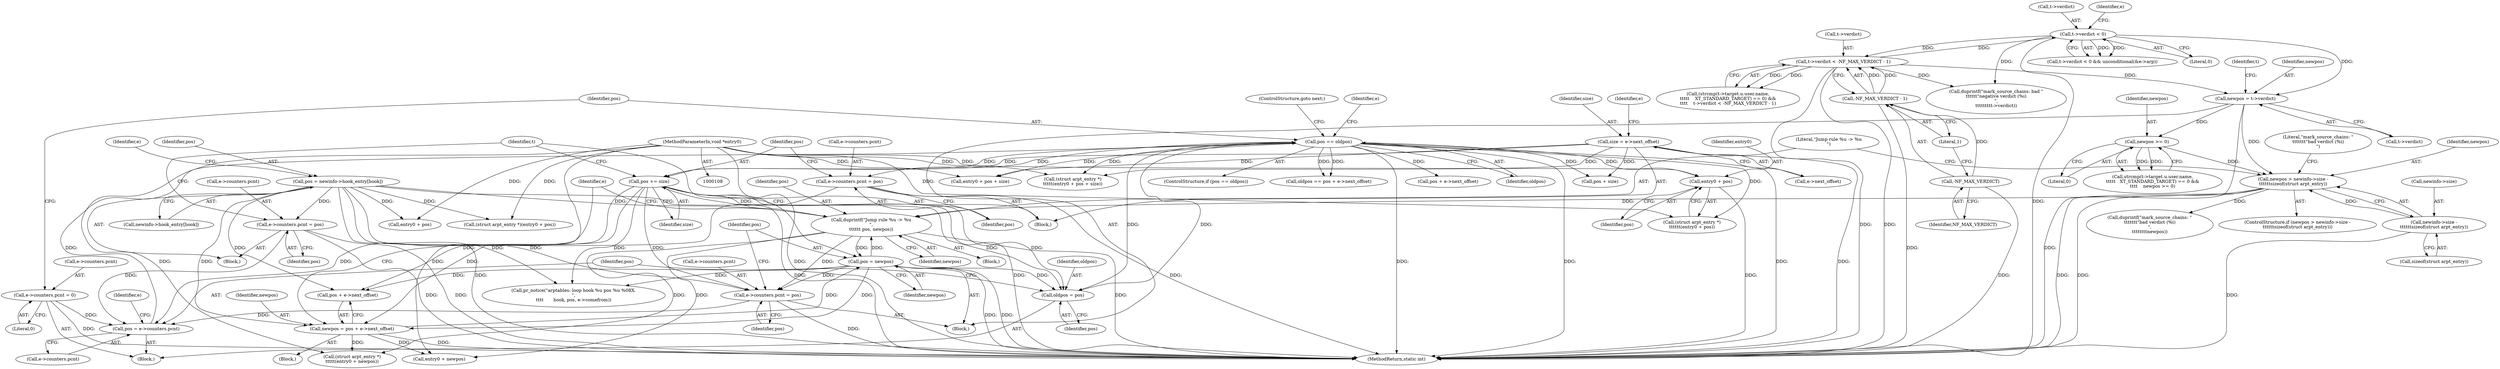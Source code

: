 digraph "0_linux_54d83fc74aa9ec72794373cb47432c5f7fb1a309_1@pointer" {
"1000307" [label="(Call,entry0 + pos)"];
"1000111" [label="(MethodParameterIn,void *entry0)"];
"1000299" [label="(Call,pos == oldpos)"];
"1000284" [label="(Call,pos = e->counters.pcnt)"];
"1000291" [label="(Call,e->counters.pcnt = 0)"];
"1000403" [label="(Call,e->counters.pcnt = pos)"];
"1000383" [label="(Call,duprintf(\"Jump rule %u -> %u\n\",\n\t\t\t\t\t\t pos, newpos))"];
"1000338" [label="(Call,pos += size)"];
"1000317" [label="(Call,size = e->next_offset)"];
"1000410" [label="(Call,pos = newpos)"];
"1000389" [label="(Call,newpos = pos + e->next_offset)"];
"1000125" [label="(Call,pos = newinfo->hook_entry[hook])"];
"1000369" [label="(Call,newpos > newinfo->size -\n\t\t\t\t\t\tsizeof(struct arpt_entry))"];
"1000364" [label="(Call,newpos >= 0)"];
"1000344" [label="(Call,newpos = t->verdict)"];
"1000227" [label="(Call,t->verdict < 0)"];
"1000256" [label="(Call,t->verdict < -NF_MAX_VERDICT - 1)"];
"1000260" [label="(Call,-NF_MAX_VERDICT - 1)"];
"1000261" [label="(Call,-NF_MAX_VERDICT)"];
"1000371" [label="(Call,newinfo->size -\n\t\t\t\t\t\tsizeof(struct arpt_entry))"];
"1000331" [label="(Call,e->counters.pcnt = pos)"];
"1000148" [label="(Call,e->counters.pcnt = pos)"];
"1000281" [label="(Call,oldpos = pos)"];
"1000412" [label="(Identifier,newpos)"];
"1000397" [label="(Identifier,e)"];
"1000228" [label="(Call,t->verdict)"];
"1000403" [label="(Call,e->counters.pcnt = pos)"];
"1000364" [label="(Call,newpos >= 0)"];
"1000260" [label="(Call,-NF_MAX_VERDICT - 1)"];
"1000298" [label="(ControlStructure,if (pos == oldpos))"];
"1000378" [label="(Call,duprintf(\"mark_source_chains: \"\n\t\t\t\t\t\t\t\"bad verdict (%i)\n\",\n\t\t\t\t\t\t\t\tnewpos))"];
"1000340" [label="(Identifier,size)"];
"1000326" [label="(Call,entry0 + pos + size)"];
"1000135" [label="(Call,(struct arpt_entry *)(entry0 + pos))"];
"1000307" [label="(Call,entry0 + pos)"];
"1000263" [label="(Literal,1)"];
"1000350" [label="(Call,strcmp(t->target.u.user.name,\n\t\t\t\t\t   XT_STANDARD_TARGET) == 0 &&\n\t\t\t\t    newpos >= 0)"];
"1000300" [label="(Identifier,pos)"];
"1000410" [label="(Call,pos = newpos)"];
"1000370" [label="(Identifier,newpos)"];
"1000319" [label="(Call,e->next_offset)"];
"1000226" [label="(Call,t->verdict < 0 && unconditional(&e->arp))"];
"1000134" [label="(Identifier,e)"];
"1000261" [label="(Call,-NF_MAX_VERDICT)"];
"1000282" [label="(Identifier,oldpos)"];
"1000125" [label="(Call,pos = newinfo->hook_entry[hook])"];
"1000368" [label="(ControlStructure,if (newpos > newinfo->size -\n\t\t\t\t\t\tsizeof(struct arpt_entry)))"];
"1000344" [label="(Call,newpos = t->verdict)"];
"1000291" [label="(Call,e->counters.pcnt = 0)"];
"1000148" [label="(Call,e->counters.pcnt = pos)"];
"1000285" [label="(Identifier,pos)"];
"1000238" [label="(Block,)"];
"1000384" [label="(Literal,\"Jump rule %u -> %u\n\")"];
"1000231" [label="(Literal,0)"];
"1000371" [label="(Call,newinfo->size -\n\t\t\t\t\t\tsizeof(struct arpt_entry))"];
"1000338" [label="(Call,pos += size)"];
"1000323" [label="(Identifier,e)"];
"1000365" [label="(Identifier,newpos)"];
"1000331" [label="(Call,e->counters.pcnt = pos)"];
"1000149" [label="(Call,e->counters.pcnt)"];
"1000286" [label="(Call,e->counters.pcnt)"];
"1000386" [label="(Identifier,newpos)"];
"1000379" [label="(Literal,\"mark_source_chains: \"\n\t\t\t\t\t\t\t\"bad verdict (%i)\n\")"];
"1000111" [label="(MethodParameterIn,void *entry0)"];
"1000310" [label="(Call,oldpos == pos + e->next_offset)"];
"1000400" [label="(Call,entry0 + newpos)"];
"1000388" [label="(Block,)"];
"1000375" [label="(Call,sizeof(struct arpt_entry))"];
"1000227" [label="(Call,t->verdict < 0)"];
"1000383" [label="(Call,duprintf(\"Jump rule %u -> %u\n\",\n\t\t\t\t\t\t pos, newpos))"];
"1000137" [label="(Call,entry0 + pos)"];
"1000317" [label="(Call,size = e->next_offset)"];
"1000367" [label="(Block,)"];
"1000159" [label="(Identifier,t)"];
"1000411" [label="(Identifier,pos)"];
"1000390" [label="(Identifier,newpos)"];
"1000265" [label="(Call,duprintf(\"mark_source_chains: bad \"\n\t\t\t\t\t\t\"negative verdict (%i)\n\",\n\t\t\t\t\t\t\t\tt->verdict))"];
"1000389" [label="(Call,newpos = pos + e->next_offset)"];
"1000127" [label="(Call,newinfo->hook_entry[hook])"];
"1000183" [label="(Call,pr_notice(\"arptables: loop hook %u pos %u %08X.\n\",\n\t\t\t\t       hook, pos, e->comefrom))"];
"1000283" [label="(Identifier,pos)"];
"1000409" [label="(Identifier,pos)"];
"1000328" [label="(Call,pos + size)"];
"1000256" [label="(Call,t->verdict < -NF_MAX_VERDICT - 1)"];
"1000357" [label="(Identifier,t)"];
"1000242" [label="(Call,(strcmp(t->target.u.user.name,\n\t\t\t\t\t    XT_STANDARD_TARGET) == 0) &&\n\t\t\t\t    t->verdict < -NF_MAX_VERDICT - 1)"];
"1000294" [label="(Identifier,e)"];
"1000235" [label="(Identifier,e)"];
"1000297" [label="(Literal,0)"];
"1000292" [label="(Call,e->counters.pcnt)"];
"1000345" [label="(Identifier,newpos)"];
"1000126" [label="(Identifier,pos)"];
"1000284" [label="(Call,pos = e->counters.pcnt)"];
"1000324" [label="(Call,(struct arpt_entry *)\n\t\t\t\t\t(entry0 + pos + size))"];
"1000262" [label="(Identifier,NF_MAX_VERDICT)"];
"1000339" [label="(Identifier,pos)"];
"1000154" [label="(Identifier,pos)"];
"1000273" [label="(Block,)"];
"1000342" [label="(Block,)"];
"1000312" [label="(Call,pos + e->next_offset)"];
"1000404" [label="(Call,e->counters.pcnt)"];
"1000369" [label="(Call,newpos > newinfo->size -\n\t\t\t\t\t\tsizeof(struct arpt_entry))"];
"1000366" [label="(Literal,0)"];
"1000302" [label="(ControlStructure,goto next;)"];
"1000305" [label="(Call,(struct arpt_entry *)\n\t\t\t\t\t\t(entry0 + pos))"];
"1000318" [label="(Identifier,size)"];
"1000419" [label="(MethodReturn,static int)"];
"1000304" [label="(Identifier,e)"];
"1000346" [label="(Call,t->verdict)"];
"1000257" [label="(Call,t->verdict)"];
"1000372" [label="(Call,newinfo->size)"];
"1000299" [label="(Call,pos == oldpos)"];
"1000398" [label="(Call,(struct arpt_entry *)\n\t\t\t\t\t(entry0 + newpos))"];
"1000281" [label="(Call,oldpos = pos)"];
"1000309" [label="(Identifier,pos)"];
"1000391" [label="(Call,pos + e->next_offset)"];
"1000301" [label="(Identifier,oldpos)"];
"1000385" [label="(Identifier,pos)"];
"1000123" [label="(Block,)"];
"1000337" [label="(Identifier,pos)"];
"1000332" [label="(Call,e->counters.pcnt)"];
"1000308" [label="(Identifier,entry0)"];
"1000307" -> "1000305"  [label="AST: "];
"1000307" -> "1000309"  [label="CFG: "];
"1000308" -> "1000307"  [label="AST: "];
"1000309" -> "1000307"  [label="AST: "];
"1000305" -> "1000307"  [label="CFG: "];
"1000307" -> "1000419"  [label="DDG: "];
"1000111" -> "1000307"  [label="DDG: "];
"1000299" -> "1000307"  [label="DDG: "];
"1000111" -> "1000108"  [label="AST: "];
"1000111" -> "1000419"  [label="DDG: "];
"1000111" -> "1000135"  [label="DDG: "];
"1000111" -> "1000137"  [label="DDG: "];
"1000111" -> "1000305"  [label="DDG: "];
"1000111" -> "1000324"  [label="DDG: "];
"1000111" -> "1000326"  [label="DDG: "];
"1000111" -> "1000398"  [label="DDG: "];
"1000111" -> "1000400"  [label="DDG: "];
"1000299" -> "1000298"  [label="AST: "];
"1000299" -> "1000301"  [label="CFG: "];
"1000300" -> "1000299"  [label="AST: "];
"1000301" -> "1000299"  [label="AST: "];
"1000302" -> "1000299"  [label="CFG: "];
"1000304" -> "1000299"  [label="CFG: "];
"1000299" -> "1000419"  [label="DDG: "];
"1000299" -> "1000419"  [label="DDG: "];
"1000299" -> "1000419"  [label="DDG: "];
"1000299" -> "1000281"  [label="DDG: "];
"1000284" -> "1000299"  [label="DDG: "];
"1000281" -> "1000299"  [label="DDG: "];
"1000299" -> "1000305"  [label="DDG: "];
"1000299" -> "1000310"  [label="DDG: "];
"1000299" -> "1000310"  [label="DDG: "];
"1000299" -> "1000312"  [label="DDG: "];
"1000299" -> "1000324"  [label="DDG: "];
"1000299" -> "1000326"  [label="DDG: "];
"1000299" -> "1000328"  [label="DDG: "];
"1000299" -> "1000331"  [label="DDG: "];
"1000299" -> "1000338"  [label="DDG: "];
"1000284" -> "1000273"  [label="AST: "];
"1000284" -> "1000286"  [label="CFG: "];
"1000285" -> "1000284"  [label="AST: "];
"1000286" -> "1000284"  [label="AST: "];
"1000294" -> "1000284"  [label="CFG: "];
"1000291" -> "1000284"  [label="DDG: "];
"1000403" -> "1000284"  [label="DDG: "];
"1000331" -> "1000284"  [label="DDG: "];
"1000148" -> "1000284"  [label="DDG: "];
"1000291" -> "1000273"  [label="AST: "];
"1000291" -> "1000297"  [label="CFG: "];
"1000292" -> "1000291"  [label="AST: "];
"1000297" -> "1000291"  [label="AST: "];
"1000300" -> "1000291"  [label="CFG: "];
"1000291" -> "1000419"  [label="DDG: "];
"1000403" -> "1000342"  [label="AST: "];
"1000403" -> "1000409"  [label="CFG: "];
"1000404" -> "1000403"  [label="AST: "];
"1000409" -> "1000403"  [label="AST: "];
"1000411" -> "1000403"  [label="CFG: "];
"1000403" -> "1000419"  [label="DDG: "];
"1000383" -> "1000403"  [label="DDG: "];
"1000338" -> "1000403"  [label="DDG: "];
"1000410" -> "1000403"  [label="DDG: "];
"1000125" -> "1000403"  [label="DDG: "];
"1000383" -> "1000367"  [label="AST: "];
"1000383" -> "1000386"  [label="CFG: "];
"1000384" -> "1000383"  [label="AST: "];
"1000385" -> "1000383"  [label="AST: "];
"1000386" -> "1000383"  [label="AST: "];
"1000397" -> "1000383"  [label="CFG: "];
"1000383" -> "1000419"  [label="DDG: "];
"1000338" -> "1000383"  [label="DDG: "];
"1000410" -> "1000383"  [label="DDG: "];
"1000125" -> "1000383"  [label="DDG: "];
"1000369" -> "1000383"  [label="DDG: "];
"1000383" -> "1000398"  [label="DDG: "];
"1000383" -> "1000400"  [label="DDG: "];
"1000383" -> "1000410"  [label="DDG: "];
"1000338" -> "1000238"  [label="AST: "];
"1000338" -> "1000340"  [label="CFG: "];
"1000339" -> "1000338"  [label="AST: "];
"1000340" -> "1000338"  [label="AST: "];
"1000159" -> "1000338"  [label="CFG: "];
"1000338" -> "1000419"  [label="DDG: "];
"1000338" -> "1000419"  [label="DDG: "];
"1000338" -> "1000183"  [label="DDG: "];
"1000338" -> "1000281"  [label="DDG: "];
"1000317" -> "1000338"  [label="DDG: "];
"1000338" -> "1000389"  [label="DDG: "];
"1000338" -> "1000391"  [label="DDG: "];
"1000317" -> "1000238"  [label="AST: "];
"1000317" -> "1000319"  [label="CFG: "];
"1000318" -> "1000317"  [label="AST: "];
"1000319" -> "1000317"  [label="AST: "];
"1000323" -> "1000317"  [label="CFG: "];
"1000317" -> "1000419"  [label="DDG: "];
"1000317" -> "1000324"  [label="DDG: "];
"1000317" -> "1000326"  [label="DDG: "];
"1000317" -> "1000328"  [label="DDG: "];
"1000410" -> "1000342"  [label="AST: "];
"1000410" -> "1000412"  [label="CFG: "];
"1000411" -> "1000410"  [label="AST: "];
"1000412" -> "1000410"  [label="AST: "];
"1000159" -> "1000410"  [label="CFG: "];
"1000410" -> "1000419"  [label="DDG: "];
"1000410" -> "1000419"  [label="DDG: "];
"1000410" -> "1000183"  [label="DDG: "];
"1000410" -> "1000281"  [label="DDG: "];
"1000410" -> "1000389"  [label="DDG: "];
"1000410" -> "1000391"  [label="DDG: "];
"1000389" -> "1000410"  [label="DDG: "];
"1000389" -> "1000388"  [label="AST: "];
"1000389" -> "1000391"  [label="CFG: "];
"1000390" -> "1000389"  [label="AST: "];
"1000391" -> "1000389"  [label="AST: "];
"1000397" -> "1000389"  [label="CFG: "];
"1000389" -> "1000419"  [label="DDG: "];
"1000125" -> "1000389"  [label="DDG: "];
"1000389" -> "1000398"  [label="DDG: "];
"1000389" -> "1000400"  [label="DDG: "];
"1000125" -> "1000123"  [label="AST: "];
"1000125" -> "1000127"  [label="CFG: "];
"1000126" -> "1000125"  [label="AST: "];
"1000127" -> "1000125"  [label="AST: "];
"1000134" -> "1000125"  [label="CFG: "];
"1000125" -> "1000419"  [label="DDG: "];
"1000125" -> "1000135"  [label="DDG: "];
"1000125" -> "1000137"  [label="DDG: "];
"1000125" -> "1000148"  [label="DDG: "];
"1000125" -> "1000183"  [label="DDG: "];
"1000125" -> "1000281"  [label="DDG: "];
"1000125" -> "1000391"  [label="DDG: "];
"1000369" -> "1000368"  [label="AST: "];
"1000369" -> "1000371"  [label="CFG: "];
"1000370" -> "1000369"  [label="AST: "];
"1000371" -> "1000369"  [label="AST: "];
"1000379" -> "1000369"  [label="CFG: "];
"1000384" -> "1000369"  [label="CFG: "];
"1000369" -> "1000419"  [label="DDG: "];
"1000369" -> "1000419"  [label="DDG: "];
"1000364" -> "1000369"  [label="DDG: "];
"1000344" -> "1000369"  [label="DDG: "];
"1000371" -> "1000369"  [label="DDG: "];
"1000369" -> "1000378"  [label="DDG: "];
"1000364" -> "1000350"  [label="AST: "];
"1000364" -> "1000366"  [label="CFG: "];
"1000365" -> "1000364"  [label="AST: "];
"1000366" -> "1000364"  [label="AST: "];
"1000350" -> "1000364"  [label="CFG: "];
"1000364" -> "1000350"  [label="DDG: "];
"1000364" -> "1000350"  [label="DDG: "];
"1000344" -> "1000364"  [label="DDG: "];
"1000344" -> "1000342"  [label="AST: "];
"1000344" -> "1000346"  [label="CFG: "];
"1000345" -> "1000344"  [label="AST: "];
"1000346" -> "1000344"  [label="AST: "];
"1000357" -> "1000344"  [label="CFG: "];
"1000344" -> "1000419"  [label="DDG: "];
"1000227" -> "1000344"  [label="DDG: "];
"1000256" -> "1000344"  [label="DDG: "];
"1000227" -> "1000226"  [label="AST: "];
"1000227" -> "1000231"  [label="CFG: "];
"1000228" -> "1000227"  [label="AST: "];
"1000231" -> "1000227"  [label="AST: "];
"1000235" -> "1000227"  [label="CFG: "];
"1000226" -> "1000227"  [label="CFG: "];
"1000227" -> "1000419"  [label="DDG: "];
"1000227" -> "1000226"  [label="DDG: "];
"1000227" -> "1000226"  [label="DDG: "];
"1000256" -> "1000227"  [label="DDG: "];
"1000227" -> "1000256"  [label="DDG: "];
"1000227" -> "1000265"  [label="DDG: "];
"1000256" -> "1000242"  [label="AST: "];
"1000256" -> "1000260"  [label="CFG: "];
"1000257" -> "1000256"  [label="AST: "];
"1000260" -> "1000256"  [label="AST: "];
"1000242" -> "1000256"  [label="CFG: "];
"1000256" -> "1000419"  [label="DDG: "];
"1000256" -> "1000419"  [label="DDG: "];
"1000256" -> "1000242"  [label="DDG: "];
"1000256" -> "1000242"  [label="DDG: "];
"1000260" -> "1000256"  [label="DDG: "];
"1000260" -> "1000256"  [label="DDG: "];
"1000256" -> "1000265"  [label="DDG: "];
"1000260" -> "1000263"  [label="CFG: "];
"1000261" -> "1000260"  [label="AST: "];
"1000263" -> "1000260"  [label="AST: "];
"1000260" -> "1000419"  [label="DDG: "];
"1000261" -> "1000260"  [label="DDG: "];
"1000261" -> "1000262"  [label="CFG: "];
"1000262" -> "1000261"  [label="AST: "];
"1000263" -> "1000261"  [label="CFG: "];
"1000261" -> "1000419"  [label="DDG: "];
"1000371" -> "1000375"  [label="CFG: "];
"1000372" -> "1000371"  [label="AST: "];
"1000375" -> "1000371"  [label="AST: "];
"1000371" -> "1000419"  [label="DDG: "];
"1000331" -> "1000238"  [label="AST: "];
"1000331" -> "1000337"  [label="CFG: "];
"1000332" -> "1000331"  [label="AST: "];
"1000337" -> "1000331"  [label="AST: "];
"1000339" -> "1000331"  [label="CFG: "];
"1000331" -> "1000419"  [label="DDG: "];
"1000148" -> "1000123"  [label="AST: "];
"1000148" -> "1000154"  [label="CFG: "];
"1000149" -> "1000148"  [label="AST: "];
"1000154" -> "1000148"  [label="AST: "];
"1000159" -> "1000148"  [label="CFG: "];
"1000148" -> "1000419"  [label="DDG: "];
"1000148" -> "1000419"  [label="DDG: "];
"1000281" -> "1000273"  [label="AST: "];
"1000281" -> "1000283"  [label="CFG: "];
"1000282" -> "1000281"  [label="AST: "];
"1000283" -> "1000281"  [label="AST: "];
"1000285" -> "1000281"  [label="CFG: "];
}
